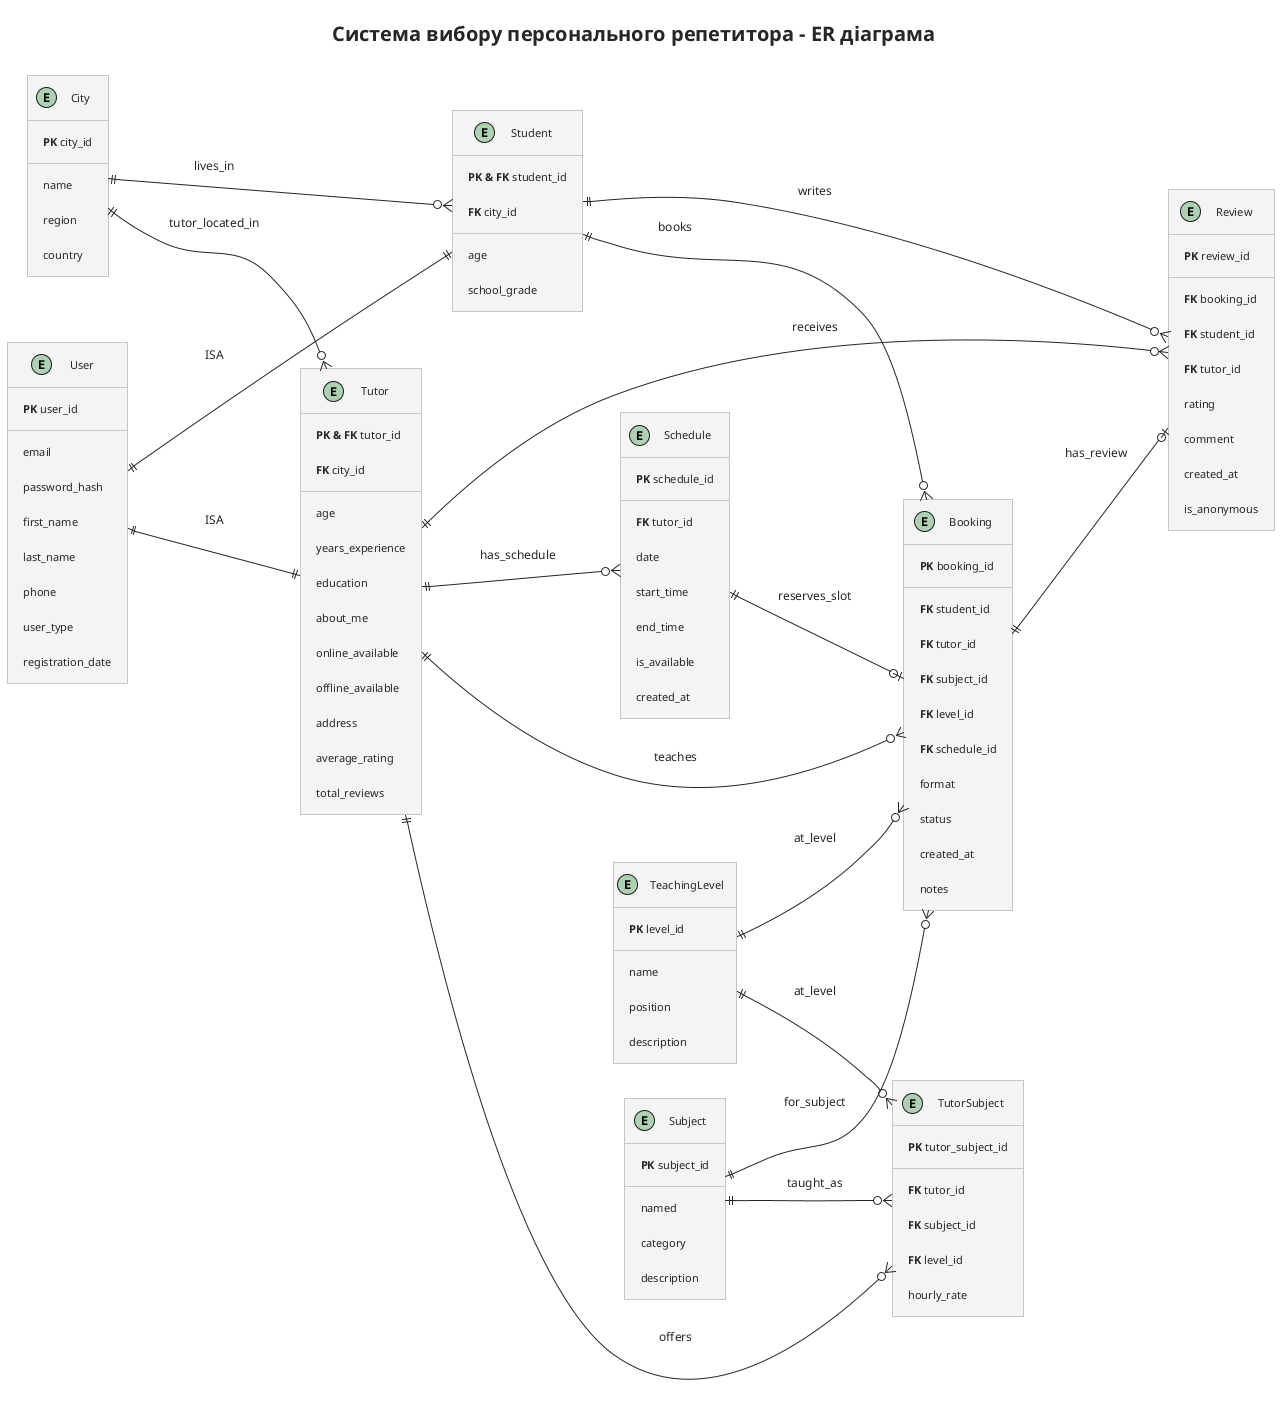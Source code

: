 @startuml tutor_platform_erd

!define PF_KEY(x) **PK & FK** x
!define P_KEY(x) **PK** x
!define F_KEY(x) **FK** x
!theme carbon-gray

skinparam arrow {
  Thickness 1
  Color #262626
  FontColor #262626
}

left to right direction

title Система вибору персонального репетитора - ER діаграма

entity "User" as user {
  P_KEY(user_id)
  --
  email
  password_hash
  first_name
  last_name
  phone
  user_type
  registration_date
}

entity "Student" as student {
  PF_KEY(student_id)
  F_KEY(city_id)
  --
  age
  school_grade
}

entity "Tutor" as tutor {
  PF_KEY(tutor_id)
  F_KEY(city_id)
  --
  age
  years_experience
  education
  about_me
  online_available
  offline_available
  address
  average_rating
  total_reviews
}

entity "Subject" as subject {
  P_KEY(subject_id)
  --
  named
  category
  description
}

entity "TeachingLevel" as teaching_level {
  P_KEY(level_id)
  --
  name
  position
  description
}

entity "City" as city {
  P_KEY(city_id)
  --
  name
  region
  country
}

entity "TutorSubject" as tutor_subject {
  P_KEY(tutor_subject_id)
  --
  F_KEY(tutor_id)
  F_KEY(subject_id)
  F_KEY(level_id)
  hourly_rate
}

entity "Schedule" as schedule {
  P_KEY(schedule_id)
  --
  F_KEY(tutor_id)
  date
  start_time
  end_time
  is_available
  created_at
}

entity "Booking" as booking {
  P_KEY(booking_id)
  --
  F_KEY(student_id)
  F_KEY(tutor_id)
  F_KEY(subject_id)
  F_KEY(level_id)
  F_KEY(schedule_id)
  format
  status
  created_at
  notes
}

entity "Review" as review {
  P_KEY(review_id)
  --
  F_KEY(booking_id)
  F_KEY(student_id)
  F_KEY(tutor_id)
  rating
  comment
  created_at
  is_anonymous
}

user ||--|| student : "ISA"
user ||--|| tutor : "ISA"

city ||--o{ student : "lives_in"
city ||--o{ tutor : "tutor_located_in"

tutor ||--o{ tutor_subject : "offers"
subject ||--o{ tutor_subject : "taught_as"
teaching_level ||--o{ tutor_subject : "at_level"

tutor ||--o{ schedule : "has_schedule"

student ||--o{ booking : "books"
tutor ||--o{ booking : "teaches"
subject ||--o{ booking : "for_subject"
teaching_level ||--o{ booking : "at_level"

schedule ||--o| booking : "reserves_slot"

booking ||--o| review : "has_review"

student ||--o{ review : "writes"
tutor ||--o{ review : "receives"


@enduml